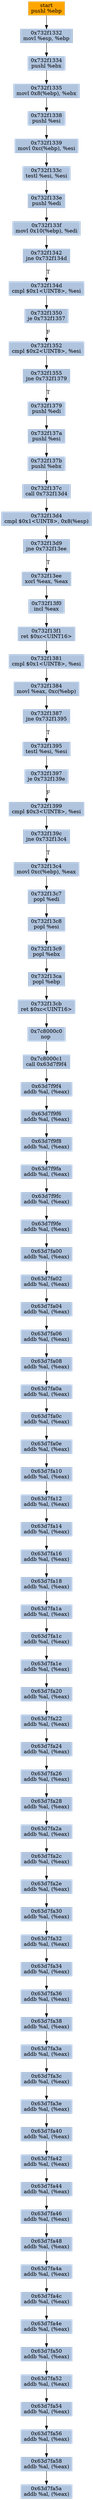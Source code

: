 digraph G {
node[shape=rectangle,style=filled,fillcolor=lightsteelblue,color=lightsteelblue]
bgcolor="transparent"
a0x732f1331pushl_ebp[label="start\npushl %ebp",color="lightgrey",fillcolor="orange"];
a0x732f1332movl_esp_ebp[label="0x732f1332\nmovl %esp, %ebp"];
a0x732f1334pushl_ebx[label="0x732f1334\npushl %ebx"];
a0x732f1335movl_0x8ebp__ebx[label="0x732f1335\nmovl 0x8(%ebp), %ebx"];
a0x732f1338pushl_esi[label="0x732f1338\npushl %esi"];
a0x732f1339movl_0xcebp__esi[label="0x732f1339\nmovl 0xc(%ebp), %esi"];
a0x732f133ctestl_esi_esi[label="0x732f133c\ntestl %esi, %esi"];
a0x732f133epushl_edi[label="0x732f133e\npushl %edi"];
a0x732f133fmovl_0x10ebp__edi[label="0x732f133f\nmovl 0x10(%ebp), %edi"];
a0x732f1342jne_0x732f134d[label="0x732f1342\njne 0x732f134d"];
a0x732f134dcmpl_0x1UINT8_esi[label="0x732f134d\ncmpl $0x1<UINT8>, %esi"];
a0x732f1350je_0x732f1357[label="0x732f1350\nje 0x732f1357"];
a0x732f1352cmpl_0x2UINT8_esi[label="0x732f1352\ncmpl $0x2<UINT8>, %esi"];
a0x732f1355jne_0x732f1379[label="0x732f1355\njne 0x732f1379"];
a0x732f1379pushl_edi[label="0x732f1379\npushl %edi"];
a0x732f137apushl_esi[label="0x732f137a\npushl %esi"];
a0x732f137bpushl_ebx[label="0x732f137b\npushl %ebx"];
a0x732f137ccall_0x732f13d4[label="0x732f137c\ncall 0x732f13d4"];
a0x732f13d4cmpl_0x1UINT8_0x8esp_[label="0x732f13d4\ncmpl $0x1<UINT8>, 0x8(%esp)"];
a0x732f13d9jne_0x732f13ee[label="0x732f13d9\njne 0x732f13ee"];
a0x732f13eexorl_eax_eax[label="0x732f13ee\nxorl %eax, %eax"];
a0x732f13f0incl_eax[label="0x732f13f0\nincl %eax"];
a0x732f13f1ret_0xcUINT16[label="0x732f13f1\nret $0xc<UINT16>"];
a0x732f1381cmpl_0x1UINT8_esi[label="0x732f1381\ncmpl $0x1<UINT8>, %esi"];
a0x732f1384movl_eax_0xcebp_[label="0x732f1384\nmovl %eax, 0xc(%ebp)"];
a0x732f1387jne_0x732f1395[label="0x732f1387\njne 0x732f1395"];
a0x732f1395testl_esi_esi[label="0x732f1395\ntestl %esi, %esi"];
a0x732f1397je_0x732f139e[label="0x732f1397\nje 0x732f139e"];
a0x732f1399cmpl_0x3UINT8_esi[label="0x732f1399\ncmpl $0x3<UINT8>, %esi"];
a0x732f139cjne_0x732f13c4[label="0x732f139c\njne 0x732f13c4"];
a0x732f13c4movl_0xcebp__eax[label="0x732f13c4\nmovl 0xc(%ebp), %eax"];
a0x732f13c7popl_edi[label="0x732f13c7\npopl %edi"];
a0x732f13c8popl_esi[label="0x732f13c8\npopl %esi"];
a0x732f13c9popl_ebx[label="0x732f13c9\npopl %ebx"];
a0x732f13capopl_ebp[label="0x732f13ca\npopl %ebp"];
a0x732f13cbret_0xcUINT16[label="0x732f13cb\nret $0xc<UINT16>"];
a0x7c8000c0nop_[label="0x7c8000c0\nnop "];
a0x7c8000c1call_0x63d7f9f4[label="0x7c8000c1\ncall 0x63d7f9f4"];
a0x63d7f9f4addb_al_eax_[label="0x63d7f9f4\naddb %al, (%eax)"];
a0x63d7f9f6addb_al_eax_[label="0x63d7f9f6\naddb %al, (%eax)"];
a0x63d7f9f8addb_al_eax_[label="0x63d7f9f8\naddb %al, (%eax)"];
a0x63d7f9faaddb_al_eax_[label="0x63d7f9fa\naddb %al, (%eax)"];
a0x63d7f9fcaddb_al_eax_[label="0x63d7f9fc\naddb %al, (%eax)"];
a0x63d7f9feaddb_al_eax_[label="0x63d7f9fe\naddb %al, (%eax)"];
a0x63d7fa00addb_al_eax_[label="0x63d7fa00\naddb %al, (%eax)"];
a0x63d7fa02addb_al_eax_[label="0x63d7fa02\naddb %al, (%eax)"];
a0x63d7fa04addb_al_eax_[label="0x63d7fa04\naddb %al, (%eax)"];
a0x63d7fa06addb_al_eax_[label="0x63d7fa06\naddb %al, (%eax)"];
a0x63d7fa08addb_al_eax_[label="0x63d7fa08\naddb %al, (%eax)"];
a0x63d7fa0aaddb_al_eax_[label="0x63d7fa0a\naddb %al, (%eax)"];
a0x63d7fa0caddb_al_eax_[label="0x63d7fa0c\naddb %al, (%eax)"];
a0x63d7fa0eaddb_al_eax_[label="0x63d7fa0e\naddb %al, (%eax)"];
a0x63d7fa10addb_al_eax_[label="0x63d7fa10\naddb %al, (%eax)"];
a0x63d7fa12addb_al_eax_[label="0x63d7fa12\naddb %al, (%eax)"];
a0x63d7fa14addb_al_eax_[label="0x63d7fa14\naddb %al, (%eax)"];
a0x63d7fa16addb_al_eax_[label="0x63d7fa16\naddb %al, (%eax)"];
a0x63d7fa18addb_al_eax_[label="0x63d7fa18\naddb %al, (%eax)"];
a0x63d7fa1aaddb_al_eax_[label="0x63d7fa1a\naddb %al, (%eax)"];
a0x63d7fa1caddb_al_eax_[label="0x63d7fa1c\naddb %al, (%eax)"];
a0x63d7fa1eaddb_al_eax_[label="0x63d7fa1e\naddb %al, (%eax)"];
a0x63d7fa20addb_al_eax_[label="0x63d7fa20\naddb %al, (%eax)"];
a0x63d7fa22addb_al_eax_[label="0x63d7fa22\naddb %al, (%eax)"];
a0x63d7fa24addb_al_eax_[label="0x63d7fa24\naddb %al, (%eax)"];
a0x63d7fa26addb_al_eax_[label="0x63d7fa26\naddb %al, (%eax)"];
a0x63d7fa28addb_al_eax_[label="0x63d7fa28\naddb %al, (%eax)"];
a0x63d7fa2aaddb_al_eax_[label="0x63d7fa2a\naddb %al, (%eax)"];
a0x63d7fa2caddb_al_eax_[label="0x63d7fa2c\naddb %al, (%eax)"];
a0x63d7fa2eaddb_al_eax_[label="0x63d7fa2e\naddb %al, (%eax)"];
a0x63d7fa30addb_al_eax_[label="0x63d7fa30\naddb %al, (%eax)"];
a0x63d7fa32addb_al_eax_[label="0x63d7fa32\naddb %al, (%eax)"];
a0x63d7fa34addb_al_eax_[label="0x63d7fa34\naddb %al, (%eax)"];
a0x63d7fa36addb_al_eax_[label="0x63d7fa36\naddb %al, (%eax)"];
a0x63d7fa38addb_al_eax_[label="0x63d7fa38\naddb %al, (%eax)"];
a0x63d7fa3aaddb_al_eax_[label="0x63d7fa3a\naddb %al, (%eax)"];
a0x63d7fa3caddb_al_eax_[label="0x63d7fa3c\naddb %al, (%eax)"];
a0x63d7fa3eaddb_al_eax_[label="0x63d7fa3e\naddb %al, (%eax)"];
a0x63d7fa40addb_al_eax_[label="0x63d7fa40\naddb %al, (%eax)"];
a0x63d7fa42addb_al_eax_[label="0x63d7fa42\naddb %al, (%eax)"];
a0x63d7fa44addb_al_eax_[label="0x63d7fa44\naddb %al, (%eax)"];
a0x63d7fa46addb_al_eax_[label="0x63d7fa46\naddb %al, (%eax)"];
a0x63d7fa48addb_al_eax_[label="0x63d7fa48\naddb %al, (%eax)"];
a0x63d7fa4aaddb_al_eax_[label="0x63d7fa4a\naddb %al, (%eax)"];
a0x63d7fa4caddb_al_eax_[label="0x63d7fa4c\naddb %al, (%eax)"];
a0x63d7fa4eaddb_al_eax_[label="0x63d7fa4e\naddb %al, (%eax)"];
a0x63d7fa50addb_al_eax_[label="0x63d7fa50\naddb %al, (%eax)"];
a0x63d7fa52addb_al_eax_[label="0x63d7fa52\naddb %al, (%eax)"];
a0x63d7fa54addb_al_eax_[label="0x63d7fa54\naddb %al, (%eax)"];
a0x63d7fa56addb_al_eax_[label="0x63d7fa56\naddb %al, (%eax)"];
a0x63d7fa58addb_al_eax_[label="0x63d7fa58\naddb %al, (%eax)"];
a0x63d7fa5aaddb_al_eax_[label="0x63d7fa5a\naddb %al, (%eax)"];
a0x732f1331pushl_ebp -> a0x732f1332movl_esp_ebp [color="#000000"];
a0x732f1332movl_esp_ebp -> a0x732f1334pushl_ebx [color="#000000"];
a0x732f1334pushl_ebx -> a0x732f1335movl_0x8ebp__ebx [color="#000000"];
a0x732f1335movl_0x8ebp__ebx -> a0x732f1338pushl_esi [color="#000000"];
a0x732f1338pushl_esi -> a0x732f1339movl_0xcebp__esi [color="#000000"];
a0x732f1339movl_0xcebp__esi -> a0x732f133ctestl_esi_esi [color="#000000"];
a0x732f133ctestl_esi_esi -> a0x732f133epushl_edi [color="#000000"];
a0x732f133epushl_edi -> a0x732f133fmovl_0x10ebp__edi [color="#000000"];
a0x732f133fmovl_0x10ebp__edi -> a0x732f1342jne_0x732f134d [color="#000000"];
a0x732f1342jne_0x732f134d -> a0x732f134dcmpl_0x1UINT8_esi [color="#000000",label="T"];
a0x732f134dcmpl_0x1UINT8_esi -> a0x732f1350je_0x732f1357 [color="#000000"];
a0x732f1350je_0x732f1357 -> a0x732f1352cmpl_0x2UINT8_esi [color="#000000",label="F"];
a0x732f1352cmpl_0x2UINT8_esi -> a0x732f1355jne_0x732f1379 [color="#000000"];
a0x732f1355jne_0x732f1379 -> a0x732f1379pushl_edi [color="#000000",label="T"];
a0x732f1379pushl_edi -> a0x732f137apushl_esi [color="#000000"];
a0x732f137apushl_esi -> a0x732f137bpushl_ebx [color="#000000"];
a0x732f137bpushl_ebx -> a0x732f137ccall_0x732f13d4 [color="#000000"];
a0x732f137ccall_0x732f13d4 -> a0x732f13d4cmpl_0x1UINT8_0x8esp_ [color="#000000"];
a0x732f13d4cmpl_0x1UINT8_0x8esp_ -> a0x732f13d9jne_0x732f13ee [color="#000000"];
a0x732f13d9jne_0x732f13ee -> a0x732f13eexorl_eax_eax [color="#000000",label="T"];
a0x732f13eexorl_eax_eax -> a0x732f13f0incl_eax [color="#000000"];
a0x732f13f0incl_eax -> a0x732f13f1ret_0xcUINT16 [color="#000000"];
a0x732f13f1ret_0xcUINT16 -> a0x732f1381cmpl_0x1UINT8_esi [color="#000000"];
a0x732f1381cmpl_0x1UINT8_esi -> a0x732f1384movl_eax_0xcebp_ [color="#000000"];
a0x732f1384movl_eax_0xcebp_ -> a0x732f1387jne_0x732f1395 [color="#000000"];
a0x732f1387jne_0x732f1395 -> a0x732f1395testl_esi_esi [color="#000000",label="T"];
a0x732f1395testl_esi_esi -> a0x732f1397je_0x732f139e [color="#000000"];
a0x732f1397je_0x732f139e -> a0x732f1399cmpl_0x3UINT8_esi [color="#000000",label="F"];
a0x732f1399cmpl_0x3UINT8_esi -> a0x732f139cjne_0x732f13c4 [color="#000000"];
a0x732f139cjne_0x732f13c4 -> a0x732f13c4movl_0xcebp__eax [color="#000000",label="T"];
a0x732f13c4movl_0xcebp__eax -> a0x732f13c7popl_edi [color="#000000"];
a0x732f13c7popl_edi -> a0x732f13c8popl_esi [color="#000000"];
a0x732f13c8popl_esi -> a0x732f13c9popl_ebx [color="#000000"];
a0x732f13c9popl_ebx -> a0x732f13capopl_ebp [color="#000000"];
a0x732f13capopl_ebp -> a0x732f13cbret_0xcUINT16 [color="#000000"];
a0x732f13cbret_0xcUINT16 -> a0x7c8000c0nop_ [color="#000000"];
a0x7c8000c0nop_ -> a0x7c8000c1call_0x63d7f9f4 [color="#000000"];
a0x7c8000c1call_0x63d7f9f4 -> a0x63d7f9f4addb_al_eax_ [color="#000000"];
a0x63d7f9f4addb_al_eax_ -> a0x63d7f9f6addb_al_eax_ [color="#000000"];
a0x63d7f9f6addb_al_eax_ -> a0x63d7f9f8addb_al_eax_ [color="#000000"];
a0x63d7f9f8addb_al_eax_ -> a0x63d7f9faaddb_al_eax_ [color="#000000"];
a0x63d7f9faaddb_al_eax_ -> a0x63d7f9fcaddb_al_eax_ [color="#000000"];
a0x63d7f9fcaddb_al_eax_ -> a0x63d7f9feaddb_al_eax_ [color="#000000"];
a0x63d7f9feaddb_al_eax_ -> a0x63d7fa00addb_al_eax_ [color="#000000"];
a0x63d7fa00addb_al_eax_ -> a0x63d7fa02addb_al_eax_ [color="#000000"];
a0x63d7fa02addb_al_eax_ -> a0x63d7fa04addb_al_eax_ [color="#000000"];
a0x63d7fa04addb_al_eax_ -> a0x63d7fa06addb_al_eax_ [color="#000000"];
a0x63d7fa06addb_al_eax_ -> a0x63d7fa08addb_al_eax_ [color="#000000"];
a0x63d7fa08addb_al_eax_ -> a0x63d7fa0aaddb_al_eax_ [color="#000000"];
a0x63d7fa0aaddb_al_eax_ -> a0x63d7fa0caddb_al_eax_ [color="#000000"];
a0x63d7fa0caddb_al_eax_ -> a0x63d7fa0eaddb_al_eax_ [color="#000000"];
a0x63d7fa0eaddb_al_eax_ -> a0x63d7fa10addb_al_eax_ [color="#000000"];
a0x63d7fa10addb_al_eax_ -> a0x63d7fa12addb_al_eax_ [color="#000000"];
a0x63d7fa12addb_al_eax_ -> a0x63d7fa14addb_al_eax_ [color="#000000"];
a0x63d7fa14addb_al_eax_ -> a0x63d7fa16addb_al_eax_ [color="#000000"];
a0x63d7fa16addb_al_eax_ -> a0x63d7fa18addb_al_eax_ [color="#000000"];
a0x63d7fa18addb_al_eax_ -> a0x63d7fa1aaddb_al_eax_ [color="#000000"];
a0x63d7fa1aaddb_al_eax_ -> a0x63d7fa1caddb_al_eax_ [color="#000000"];
a0x63d7fa1caddb_al_eax_ -> a0x63d7fa1eaddb_al_eax_ [color="#000000"];
a0x63d7fa1eaddb_al_eax_ -> a0x63d7fa20addb_al_eax_ [color="#000000"];
a0x63d7fa20addb_al_eax_ -> a0x63d7fa22addb_al_eax_ [color="#000000"];
a0x63d7fa22addb_al_eax_ -> a0x63d7fa24addb_al_eax_ [color="#000000"];
a0x63d7fa24addb_al_eax_ -> a0x63d7fa26addb_al_eax_ [color="#000000"];
a0x63d7fa26addb_al_eax_ -> a0x63d7fa28addb_al_eax_ [color="#000000"];
a0x63d7fa28addb_al_eax_ -> a0x63d7fa2aaddb_al_eax_ [color="#000000"];
a0x63d7fa2aaddb_al_eax_ -> a0x63d7fa2caddb_al_eax_ [color="#000000"];
a0x63d7fa2caddb_al_eax_ -> a0x63d7fa2eaddb_al_eax_ [color="#000000"];
a0x63d7fa2eaddb_al_eax_ -> a0x63d7fa30addb_al_eax_ [color="#000000"];
a0x63d7fa30addb_al_eax_ -> a0x63d7fa32addb_al_eax_ [color="#000000"];
a0x63d7fa32addb_al_eax_ -> a0x63d7fa34addb_al_eax_ [color="#000000"];
a0x63d7fa34addb_al_eax_ -> a0x63d7fa36addb_al_eax_ [color="#000000"];
a0x63d7fa36addb_al_eax_ -> a0x63d7fa38addb_al_eax_ [color="#000000"];
a0x63d7fa38addb_al_eax_ -> a0x63d7fa3aaddb_al_eax_ [color="#000000"];
a0x63d7fa3aaddb_al_eax_ -> a0x63d7fa3caddb_al_eax_ [color="#000000"];
a0x63d7fa3caddb_al_eax_ -> a0x63d7fa3eaddb_al_eax_ [color="#000000"];
a0x63d7fa3eaddb_al_eax_ -> a0x63d7fa40addb_al_eax_ [color="#000000"];
a0x63d7fa40addb_al_eax_ -> a0x63d7fa42addb_al_eax_ [color="#000000"];
a0x63d7fa42addb_al_eax_ -> a0x63d7fa44addb_al_eax_ [color="#000000"];
a0x63d7fa44addb_al_eax_ -> a0x63d7fa46addb_al_eax_ [color="#000000"];
a0x63d7fa46addb_al_eax_ -> a0x63d7fa48addb_al_eax_ [color="#000000"];
a0x63d7fa48addb_al_eax_ -> a0x63d7fa4aaddb_al_eax_ [color="#000000"];
a0x63d7fa4aaddb_al_eax_ -> a0x63d7fa4caddb_al_eax_ [color="#000000"];
a0x63d7fa4caddb_al_eax_ -> a0x63d7fa4eaddb_al_eax_ [color="#000000"];
a0x63d7fa4eaddb_al_eax_ -> a0x63d7fa50addb_al_eax_ [color="#000000"];
a0x63d7fa50addb_al_eax_ -> a0x63d7fa52addb_al_eax_ [color="#000000"];
a0x63d7fa52addb_al_eax_ -> a0x63d7fa54addb_al_eax_ [color="#000000"];
a0x63d7fa54addb_al_eax_ -> a0x63d7fa56addb_al_eax_ [color="#000000"];
a0x63d7fa56addb_al_eax_ -> a0x63d7fa58addb_al_eax_ [color="#000000"];
a0x63d7fa58addb_al_eax_ -> a0x63d7fa5aaddb_al_eax_ [color="#000000"];
}
